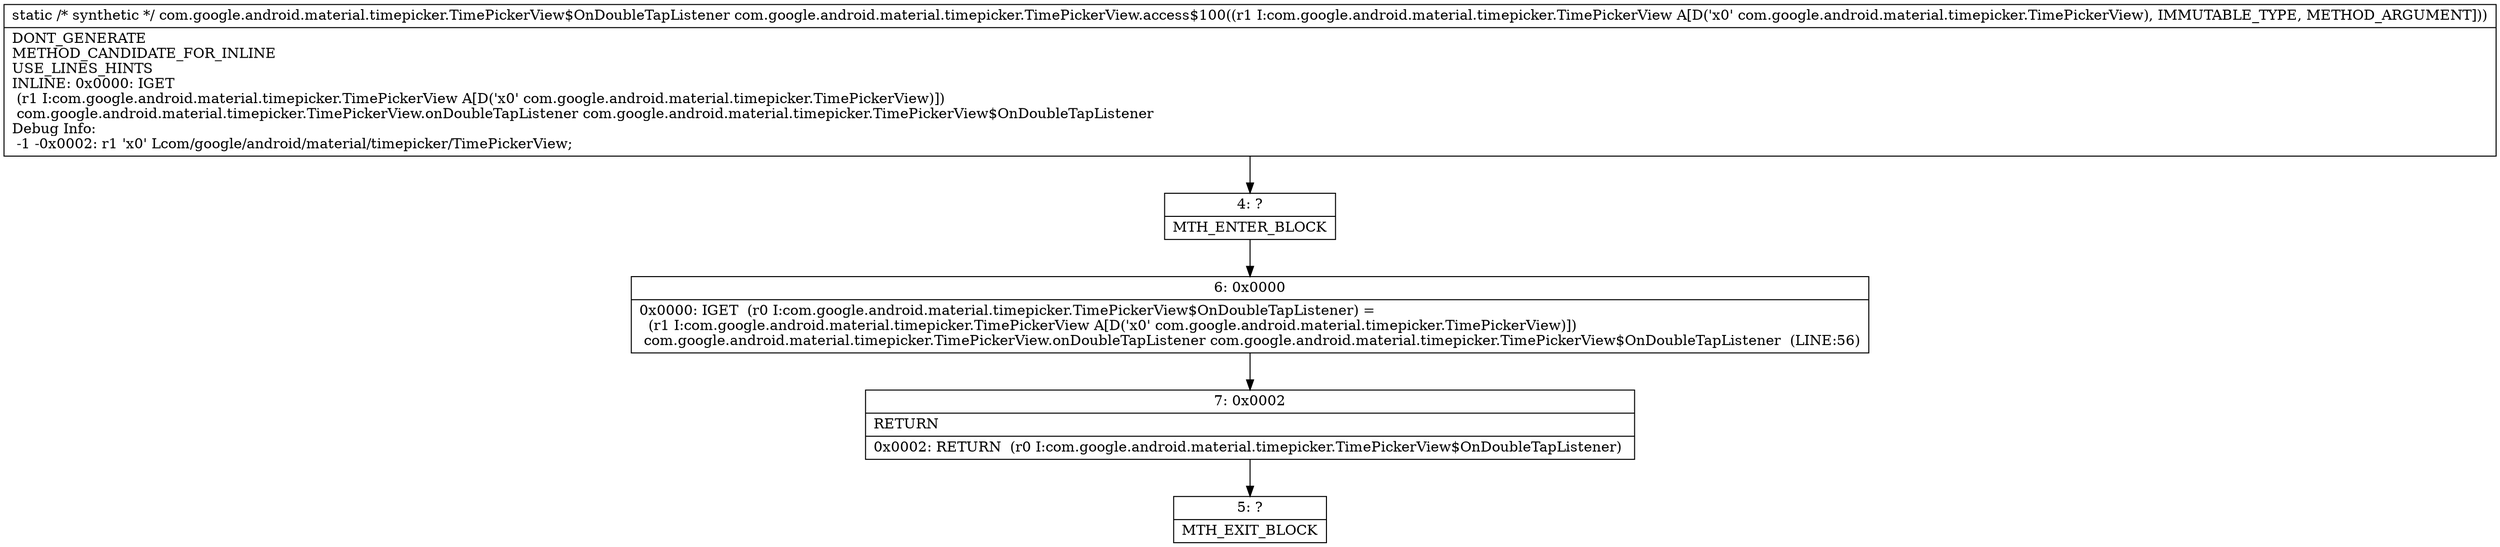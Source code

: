 digraph "CFG forcom.google.android.material.timepicker.TimePickerView.access$100(Lcom\/google\/android\/material\/timepicker\/TimePickerView;)Lcom\/google\/android\/material\/timepicker\/TimePickerView$OnDoubleTapListener;" {
Node_4 [shape=record,label="{4\:\ ?|MTH_ENTER_BLOCK\l}"];
Node_6 [shape=record,label="{6\:\ 0x0000|0x0000: IGET  (r0 I:com.google.android.material.timepicker.TimePickerView$OnDoubleTapListener) = \l  (r1 I:com.google.android.material.timepicker.TimePickerView A[D('x0' com.google.android.material.timepicker.TimePickerView)])\l com.google.android.material.timepicker.TimePickerView.onDoubleTapListener com.google.android.material.timepicker.TimePickerView$OnDoubleTapListener  (LINE:56)\l}"];
Node_7 [shape=record,label="{7\:\ 0x0002|RETURN\l|0x0002: RETURN  (r0 I:com.google.android.material.timepicker.TimePickerView$OnDoubleTapListener) \l}"];
Node_5 [shape=record,label="{5\:\ ?|MTH_EXIT_BLOCK\l}"];
MethodNode[shape=record,label="{static \/* synthetic *\/ com.google.android.material.timepicker.TimePickerView$OnDoubleTapListener com.google.android.material.timepicker.TimePickerView.access$100((r1 I:com.google.android.material.timepicker.TimePickerView A[D('x0' com.google.android.material.timepicker.TimePickerView), IMMUTABLE_TYPE, METHOD_ARGUMENT]))  | DONT_GENERATE\lMETHOD_CANDIDATE_FOR_INLINE\lUSE_LINES_HINTS\lINLINE: 0x0000: IGET  \l  (r1 I:com.google.android.material.timepicker.TimePickerView A[D('x0' com.google.android.material.timepicker.TimePickerView)])\l com.google.android.material.timepicker.TimePickerView.onDoubleTapListener com.google.android.material.timepicker.TimePickerView$OnDoubleTapListener\lDebug Info:\l  \-1 \-0x0002: r1 'x0' Lcom\/google\/android\/material\/timepicker\/TimePickerView;\l}"];
MethodNode -> Node_4;Node_4 -> Node_6;
Node_6 -> Node_7;
Node_7 -> Node_5;
}

